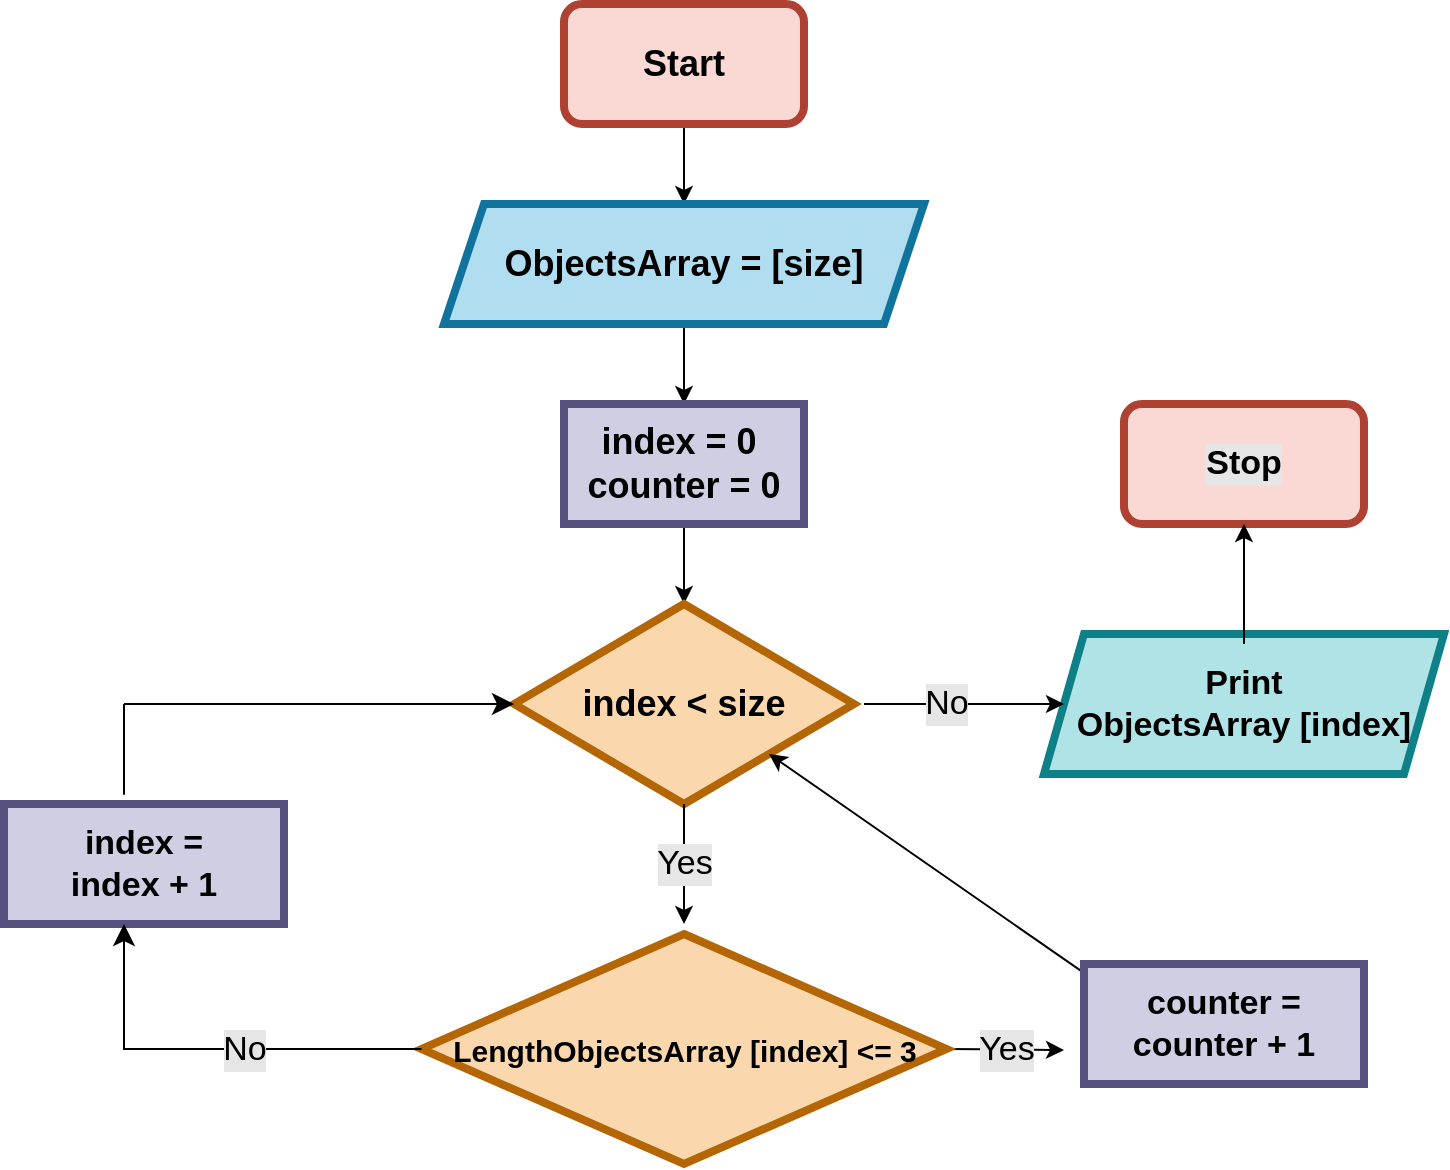 <mxfile>
    <diagram id="A7ZdrdynGTlpiCqagn6K" name="Страница 1">
        <mxGraphModel dx="816" dy="479" grid="1" gridSize="10" guides="1" tooltips="1" connect="1" arrows="1" fold="1" page="1" pageScale="1" pageWidth="827" pageHeight="1169" math="0" shadow="0">
            <root>
                <mxCell id="0"/>
                <mxCell id="1" parent="0"/>
                <mxCell id="11" style="edgeStyle=none;html=1;exitX=0.5;exitY=1;exitDx=0;exitDy=0;entryX=0.5;entryY=0;entryDx=0;entryDy=0;fontSize=17;fontColor=#000000;" parent="1" source="2" target="3" edge="1">
                    <mxGeometry relative="1" as="geometry"/>
                </mxCell>
                <mxCell id="2" value="&lt;font style=&quot;font-size: 18px;&quot; color=&quot;#000000&quot;&gt;&lt;b&gt;Start&lt;/b&gt;&lt;/font&gt;" style="rounded=1;whiteSpace=wrap;html=1;fillColor=#fad9d5;strokeColor=#ae4132;strokeWidth=4;" parent="1" vertex="1">
                    <mxGeometry x="340" y="120" width="120" height="60" as="geometry"/>
                </mxCell>
                <mxCell id="14" style="edgeStyle=none;html=1;exitX=0.5;exitY=1;exitDx=0;exitDy=0;entryX=0.5;entryY=0;entryDx=0;entryDy=0;fontSize=17;fontColor=#000000;" parent="1" source="3" target="4" edge="1">
                    <mxGeometry relative="1" as="geometry"/>
                </mxCell>
                <mxCell id="3" value="&lt;font color=&quot;#000000&quot;&gt;&lt;b&gt;ObjectsArray = [size]&lt;/b&gt;&lt;/font&gt;" style="shape=parallelogram;perimeter=parallelogramPerimeter;whiteSpace=wrap;html=1;fixedSize=1;strokeWidth=4;fontSize=18;fillColor=#b1ddf0;strokeColor=#10739e;" parent="1" vertex="1">
                    <mxGeometry x="280" y="220" width="240" height="60" as="geometry"/>
                </mxCell>
                <mxCell id="15" style="edgeStyle=none;html=1;entryX=0.5;entryY=0;entryDx=0;entryDy=0;fontSize=17;fontColor=#000000;" parent="1" source="4" target="5" edge="1">
                    <mxGeometry relative="1" as="geometry"/>
                </mxCell>
                <mxCell id="4" value="&lt;b&gt;&lt;font color=&quot;#000000&quot;&gt;index = 0&amp;nbsp;&lt;br&gt;counter = 0&lt;br&gt;&lt;/font&gt;&lt;/b&gt;" style="rounded=0;whiteSpace=wrap;html=1;strokeWidth=4;fontSize=18;fillColor=#d0cee2;strokeColor=#56517e;" parent="1" vertex="1">
                    <mxGeometry x="340" y="320" width="120" height="60" as="geometry"/>
                </mxCell>
                <mxCell id="5" value="&lt;b&gt;&lt;font color=&quot;#000000&quot;&gt;index &amp;lt; size&lt;/font&gt;&lt;/b&gt;" style="rhombus;whiteSpace=wrap;html=1;strokeWidth=4;fontSize=18;fillColor=#fad7ac;strokeColor=#b46504;" parent="1" vertex="1">
                    <mxGeometry x="315" y="420" width="170" height="100" as="geometry"/>
                </mxCell>
                <mxCell id="42" style="edgeStyle=none;html=1;exitX=1;exitY=0.5;exitDx=0;exitDy=0;fontSize=17;fontColor=#000000;" parent="1" source="6" edge="1">
                    <mxGeometry relative="1" as="geometry">
                        <mxPoint x="590" y="643" as="targetPoint"/>
                    </mxGeometry>
                </mxCell>
                <mxCell id="45" value="Yes" style="edgeLabel;html=1;align=center;verticalAlign=middle;resizable=0;points=[];fontSize=17;fontColor=#000000;labelBackgroundColor=#E6E6E6;" parent="42" vertex="1" connectable="0">
                    <mxGeometry x="0.509" y="2" relative="1" as="geometry">
                        <mxPoint x="-15" y="2" as="offset"/>
                    </mxGeometry>
                </mxCell>
                <mxCell id="6" value="&lt;font color=&quot;#000000&quot; style=&quot;font-size: 15px;&quot;&gt;&lt;b&gt;LengthObjectsArray [index] &amp;lt;= 3&lt;/b&gt;&lt;/font&gt;" style="rhombus;whiteSpace=wrap;html=1;strokeWidth=4;fontSize=18;fillColor=#fad7ac;strokeColor=#b46504;" parent="1" vertex="1">
                    <mxGeometry x="268.75" y="585" width="262.5" height="115" as="geometry"/>
                </mxCell>
                <mxCell id="8" value="&lt;b&gt;&lt;font style=&quot;font-size: 17px;&quot; color=&quot;#000000&quot;&gt;index = &lt;br&gt;index + 1&lt;/font&gt;&lt;/b&gt;" style="rounded=0;whiteSpace=wrap;html=1;strokeWidth=4;fontSize=15;fillColor=#d0cee2;strokeColor=#56517e;" parent="1" vertex="1">
                    <mxGeometry x="60" y="520" width="140" height="60" as="geometry"/>
                </mxCell>
                <mxCell id="22" value="" style="endArrow=classic;html=1;fontSize=17;fontColor=#000000;exitX=0.5;exitY=1;exitDx=0;exitDy=0;" parent="1" source="5" edge="1">
                    <mxGeometry relative="1" as="geometry">
                        <mxPoint x="400" y="540" as="sourcePoint"/>
                        <mxPoint x="400" y="580" as="targetPoint"/>
                        <Array as="points">
                            <mxPoint x="400" y="560"/>
                            <mxPoint x="400" y="570"/>
                        </Array>
                    </mxGeometry>
                </mxCell>
                <mxCell id="23" value="Yes" style="edgeLabel;resizable=0;html=1;align=center;verticalAlign=middle;strokeWidth=4;fontSize=17;fontColor=#000000;labelBackgroundColor=#E6E6E6;" parent="22" connectable="0" vertex="1">
                    <mxGeometry relative="1" as="geometry">
                        <mxPoint as="offset"/>
                    </mxGeometry>
                </mxCell>
                <mxCell id="26" value="" style="edgeStyle=segmentEdgeStyle;endArrow=classic;html=1;curved=0;rounded=0;endSize=8;startSize=8;fontSize=17;fontColor=#009900;exitX=0;exitY=0.5;exitDx=0;exitDy=0;" parent="1" source="6" target="8" edge="1">
                    <mxGeometry width="50" height="50" relative="1" as="geometry">
                        <mxPoint x="260" y="640" as="sourcePoint"/>
                        <mxPoint x="120" y="617.5" as="targetPoint"/>
                        <Array as="points">
                            <mxPoint x="120" y="643"/>
                        </Array>
                    </mxGeometry>
                </mxCell>
                <mxCell id="31" value="No" style="edgeLabel;html=1;align=center;verticalAlign=middle;resizable=0;points=[];fontSize=17;fontColor=#000000;labelBackgroundColor=#E6E6E6;" parent="26" vertex="1" connectable="0">
                    <mxGeometry x="-0.156" relative="1" as="geometry">
                        <mxPoint as="offset"/>
                    </mxGeometry>
                </mxCell>
                <mxCell id="28" value="" style="edgeStyle=segmentEdgeStyle;endArrow=classic;html=1;curved=0;rounded=0;endSize=8;startSize=8;fontSize=17;fontColor=#009900;" parent="1" edge="1">
                    <mxGeometry width="50" height="50" relative="1" as="geometry">
                        <mxPoint x="120" y="470" as="sourcePoint"/>
                        <mxPoint x="315" y="469.5" as="targetPoint"/>
                    </mxGeometry>
                </mxCell>
                <mxCell id="30" value="" style="endArrow=none;html=1;fontSize=17;fontColor=#009900;" parent="1" edge="1">
                    <mxGeometry width="50" height="50" relative="1" as="geometry">
                        <mxPoint x="120" y="500" as="sourcePoint"/>
                        <mxPoint x="120" y="470" as="targetPoint"/>
                        <Array as="points">
                            <mxPoint x="120" y="500"/>
                            <mxPoint x="120" y="520"/>
                        </Array>
                    </mxGeometry>
                </mxCell>
                <mxCell id="34" value="&lt;font color=&quot;#000000&quot;&gt;&lt;b&gt;Print &lt;br&gt;ObjectsArray [index]&lt;/b&gt;&lt;/font&gt;" style="shape=parallelogram;perimeter=parallelogramPerimeter;whiteSpace=wrap;html=1;fixedSize=1;labelBackgroundColor=none;strokeWidth=4;fontSize=17;fillColor=#b0e3e6;strokeColor=#0e8088;verticalAlign=middle;" parent="1" vertex="1">
                    <mxGeometry x="580" y="435" width="200" height="70" as="geometry"/>
                </mxCell>
                <mxCell id="36" value="" style="endArrow=classic;html=1;fontSize=17;fontColor=#000000;entryX=0;entryY=0.5;entryDx=0;entryDy=0;" parent="1" target="34" edge="1">
                    <mxGeometry width="50" height="50" relative="1" as="geometry">
                        <mxPoint x="490" y="470" as="sourcePoint"/>
                        <mxPoint x="560" y="450" as="targetPoint"/>
                        <Array as="points">
                            <mxPoint x="540" y="470"/>
                        </Array>
                    </mxGeometry>
                </mxCell>
                <mxCell id="37" value="No" style="edgeLabel;html=1;align=center;verticalAlign=middle;resizable=0;points=[];fontSize=17;fontColor=#000000;labelBackgroundColor=#E6E6E6;" parent="36" vertex="1" connectable="0">
                    <mxGeometry x="-0.248" y="2" relative="1" as="geometry">
                        <mxPoint x="3" y="2" as="offset"/>
                    </mxGeometry>
                </mxCell>
                <mxCell id="39" value="&lt;font color=&quot;#000000&quot;&gt;&lt;b&gt;Stop&lt;/b&gt;&lt;/font&gt;" style="rounded=1;whiteSpace=wrap;html=1;labelBackgroundColor=#E6E6E6;strokeWidth=4;fontSize=17;fillColor=#fad9d5;strokeColor=#ae4132;" parent="1" vertex="1">
                    <mxGeometry x="620" y="320" width="120" height="60" as="geometry"/>
                </mxCell>
                <mxCell id="40" value="" style="endArrow=classic;html=1;fontSize=17;fontColor=#000000;entryX=0.5;entryY=1;entryDx=0;entryDy=0;" parent="1" target="39" edge="1">
                    <mxGeometry width="50" height="50" relative="1" as="geometry">
                        <mxPoint x="680" y="440" as="sourcePoint"/>
                        <mxPoint x="730" y="390" as="targetPoint"/>
                    </mxGeometry>
                </mxCell>
                <mxCell id="47" value="" style="endArrow=classic;html=1;fontSize=17;fontColor=#000000;entryX=1;entryY=1;entryDx=0;entryDy=0;exitX=0.098;exitY=-0.028;exitDx=0;exitDy=0;exitPerimeter=0;" parent="1" target="5" edge="1">
                    <mxGeometry width="50" height="50" relative="1" as="geometry">
                        <mxPoint x="599.6" y="604.22" as="sourcePoint"/>
                        <mxPoint x="540" y="530" as="targetPoint"/>
                    </mxGeometry>
                </mxCell>
                <mxCell id="48" value="&lt;b&gt;&lt;font style=&quot;font-size: 17px;&quot; color=&quot;#000000&quot;&gt;counter = &lt;br&gt;counter + 1&lt;/font&gt;&lt;/b&gt;" style="rounded=0;whiteSpace=wrap;html=1;strokeWidth=4;fontSize=15;fillColor=#d0cee2;strokeColor=#56517e;" vertex="1" parent="1">
                    <mxGeometry x="600" y="600" width="140" height="60" as="geometry"/>
                </mxCell>
            </root>
        </mxGraphModel>
    </diagram>
</mxfile>